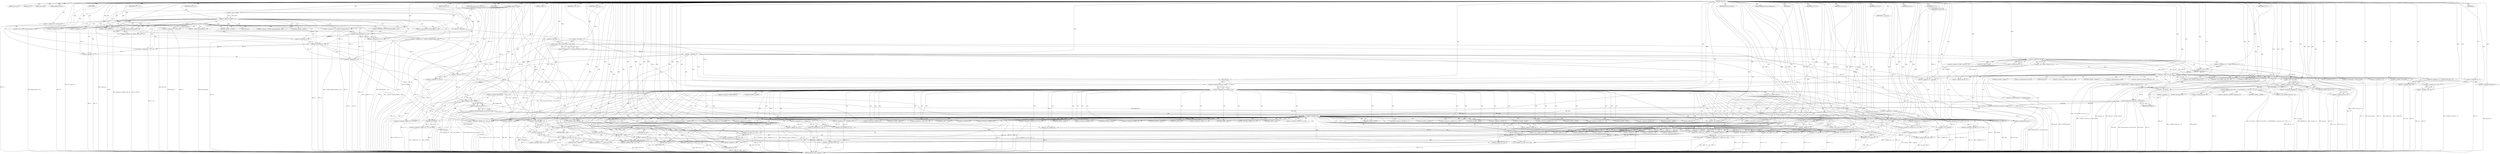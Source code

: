 digraph cache_insert {  
"1000120" [label = "(METHOD,cache_insert)" ]
"1000627" [label = "(METHOD_RETURN,__int64 __fastcall)" ]
"1000121" [label = "(PARAM,const char *a1)" ]
"1000122" [label = "(PARAM,void *cp)" ]
"1000123" [label = "(PARAM,time_t time1)" ]
"1000124" [label = "(PARAM,unsigned __int64 a4)" ]
"1000125" [label = "(PARAM,unsigned __int16 a5)" ]
"1000147" [label = "(<operator>.equals,(a5 & 0x980) == 0)" ]
"1000148" [label = "(<operator>.and,a5 & 0x980)" ]
"1000153" [label = "(<operator>.assignment,v10 = insert_error)" ]
"1000157" [label = "(<operator>.logicalNot,!insert_error)" ]
"1000160" [label = "(IDENTIFIER,L,)" ]
"1000161" [label = "(log_query,log_query(a5 | 0x10000, (int)a1, cp))" ]
"1000162" [label = "(<operator>.or,a5 | 0x10000)" ]
"1000165" [label = "(<operator>.cast,(int)a1)" ]
"1000169" [label = "(<operator>.assignment,v10 = insert_error)" ]
"1000172" [label = "(<operator>.assignment,v15 = *(_QWORD *)(dnsmasq_daemon + 456))" ]
"1000175" [label = "(<operator>.cast,(_QWORD *)(dnsmasq_daemon + 456))" ]
"1000177" [label = "(<operator>.addition,dnsmasq_daemon + 456)" ]
"1000181" [label = "(IDENTIFIER,v15,if ( v15 ))" ]
"1000182" [label = "(<operator>.assignment,v16 = v15 >= a4)" ]
"1000184" [label = "(<operator>.greaterEqualsThan,v15 >= a4)" ]
"1000188" [label = "(<operator>.assignment,v16 = 1)" ]
"1000192" [label = "(IDENTIFIER,v16,if ( v16 ))" ]
"1000193" [label = "(<operator>.assignment,v15 = a4)" ]
"1000196" [label = "(<operator>.assignment,a4 = *(_QWORD *)(dnsmasq_daemon + 448))" ]
"1000199" [label = "(<operator>.cast,(_QWORD *)(dnsmasq_daemon + 448))" ]
"1000201" [label = "(<operator>.addition,dnsmasq_daemon + 448)" ]
"1000205" [label = "(IDENTIFIER,a4,if ( a4 ))" ]
"1000206" [label = "(<operator>.assignment,v17 = a4 > v15)" ]
"1000208" [label = "(<operator>.greaterThan,a4 > v15)" ]
"1000212" [label = "(<operator>.assignment,v17 = 0)" ]
"1000216" [label = "(<operator>.logicalNot,!v17)" ]
"1000218" [label = "(<operator>.assignment,a4 = v15)" ]
"1000222" [label = "(IDENTIFIER,insert_error,if ( insert_error ))" ]
"1000223" [label = "(IDENTIFIER,L,)" ]
"1000225" [label = "(<operator>.assignment,v11 = cache_scan_free((int)a1, (int)cp, time1))" ]
"1000227" [label = "(cache_scan_free,cache_scan_free((int)a1, (int)cp, time1))" ]
"1000228" [label = "(<operator>.cast,(int)a1)" ]
"1000231" [label = "(<operator>.cast,(int)cp)" ]
"1000235" [label = "(<operator>.assignment,v12 = v11)" ]
"1000239" [label = "(<operator>.logicalNot,!v11)" ]
"1000242" [label = "(<operator>.assignment,v18 = a5 & 4)" ]
"1000244" [label = "(<operator>.and,a5 & 4)" ]
"1000248" [label = "(LITERAL,1,while ( 1 ))" ]
"1000250" [label = "(<operator>.assignment,v12 = cache_tail)" ]
"1000254" [label = "(<operator>.logicalNot,!cache_tail)" ]
"1000257" [label = "(<operator>.assignment,v19 = *(_WORD *)(cache_tail + 52))" ]
"1000260" [label = "(<operator>.cast,(_WORD *)(cache_tail + 52))" ]
"1000262" [label = "(<operator>.addition,cache_tail + 52)" ]
"1000266" [label = "(<operator>.equals,(v19 & 0xC) == 0)" ]
"1000267" [label = "(<operator>.and,v19 & 0xC)" ]
"1000273" [label = "(IDENTIFIER,v10,if ( v10 ))" ]
"1000276" [label = "(<operator>.logicalNot,!warned_9978)" ]
"1000279" [label = "(<operator>.assignment,warned_9978 = 1)" ]
"1000284" [label = "(IDENTIFIER,v18,if ( v18 ))" ]
"1000286" [label = "(<operator>.assignment,v20 = *(_QWORD *)(cache_tail + 32))" ]
"1000289" [label = "(<operator>.cast,(_QWORD *)(cache_tail + 32))" ]
"1000291" [label = "(<operator>.addition,cache_tail + 32)" ]
"1000294" [label = "(<operator>.assignment,v29[0] = *(_QWORD *)(cache_tail + 24))" ]
"1000299" [label = "(<operator>.cast,(_QWORD *)(cache_tail + 24))" ]
"1000301" [label = "(<operator>.addition,cache_tail + 24)" ]
"1000304" [label = "(<operator>.assignment,v29[1] = v20)" ]
"1000310" [label = "(<operator>.logicalOr,(v19 & 0x200) != 0 || (LODWORD(v21) = cache_tail + 56, (v19 & 2) != 0))" ]
"1000311" [label = "(<operator>.notEquals,(v19 & 0x200) != 0)" ]
"1000312" [label = "(<operator>.and,v19 & 0x200)" ]
"1000317" [label = "(<operator>.assignment,LODWORD(v21) = cache_tail + 56)" ]
"1000318" [label = "(LODWORD,LODWORD(v21))" ]
"1000320" [label = "(<operator>.addition,cache_tail + 56)" ]
"1000323" [label = "(<operator>.notEquals,(v19 & 2) != 0)" ]
"1000324" [label = "(<operator>.and,v19 & 2)" ]
"1000328" [label = "(<operator>.assignment,v21 = *(_QWORD *)(cache_tail + 56))" ]
"1000331" [label = "(<operator>.cast,(_QWORD *)(cache_tail + 56))" ]
"1000333" [label = "(<operator>.addition,cache_tail + 56)" ]
"1000336" [label = "(<operator>.assignment,v28 = v18)" ]
"1000339" [label = "(<operator>.assignment,v10 = 1)" ]
"1000342" [label = "(cache_scan_free,cache_scan_free(v21, (int)v29, time1))" ]
"1000344" [label = "(<operator>.cast,(int)v29)" ]
"1000348" [label = "(<operator>.assignment,v18 = v28)" ]
"1000351" [label = "(<operator>.preIncrement,++cache_live_freed)" ]
"1000355" [label = "(<operator>.assignment,v10 = 0)" ]
"1000358" [label = "(cache_scan_free,cache_scan_free(0, 0, time1))" ]
"1000362" [label = "(<operator>.assignment,v18 = 1)" ]
"1000366" [label = "(<operator>.logicalAnd,a1 && strlen(a1) > 0x31)" ]
"1000368" [label = "(<operator>.greaterThan,strlen(a1) > 0x31)" ]
"1000369" [label = "(strlen,strlen(a1))" ]
"1000373" [label = "(<operator>.assignment,v22 = big_free)" ]
"1000377" [label = "(IDENTIFIER,big_free,if ( big_free ))" ]
"1000379" [label = "(<operator>.assignment,big_free = *(_QWORD *)big_free)" ]
"1000382" [label = "(<operator>.cast,(_QWORD *)big_free)" ]
"1000388" [label = "(<operator>.logicalAnd,!bignames_left && (a5 & 0x5000) == 0)" ]
"1000389" [label = "(<operator>.logicalNot,!bignames_left)" ]
"1000391" [label = "(<operator>.equals,(a5 & 0x5000) == 0)" ]
"1000392" [label = "(<operator>.and,a5 & 0x5000)" ]
"1000398" [label = "(<operator>.logicalNot,!v22)" ]
"1000402" [label = "(IDENTIFIER,bignames_left,if ( bignames_left ))" ]
"1000403" [label = "(<operator>.preDecrement,--bignames_left)" ]
"1000407" [label = "(IDENTIFIER,L,)" ]
"1000408" [label = "(<operator>.assignment,v23 = *(_QWORD *)v12)" ]
"1000411" [label = "(<operator>.cast,(_QWORD *)v12)" ]
"1000414" [label = "(<operator>.assignment,v24 = *(__int64 **)(v12 + 8))" ]
"1000417" [label = "(<operator>.cast,(__int64 **)(v12 + 8))" ]
"1000419" [label = "(<operator>.addition,v12 + 8)" ]
"1000423" [label = "(IDENTIFIER,v24,if ( v24 ))" ]
"1000425" [label = "(<operator>.assignment,*v24 = v23)" ]
"1000429" [label = "(<operator>.assignment,v23 = *(_QWORD *)v12)" ]
"1000432" [label = "(<operator>.cast,(_QWORD *)v12)" ]
"1000437" [label = "(<operator>.assignment,cache_head = *(_QWORD *)v12)" ]
"1000440" [label = "(<operator>.cast,(_QWORD *)v12)" ]
"1000444" [label = "(IDENTIFIER,v23,if ( v23 ))" ]
"1000445" [label = "(<operator>.assignment,*(_QWORD *)(v23 + 8) = v24)" ]
"1000447" [label = "(<operator>.cast,(_QWORD *)(v23 + 8))" ]
"1000449" [label = "(<operator>.addition,v23 + 8)" ]
"1000454" [label = "(<operator>.assignment,cache_tail = (__int64)v24)" ]
"1000456" [label = "(<operator>.cast,(__int64)v24)" ]
"1000459" [label = "(<operator>.assignment,*(_WORD *)(v12 + 52) = a5)" ]
"1000461" [label = "(<operator>.cast,(_WORD *)(v12 + 52))" ]
"1000463" [label = "(<operator>.addition,v12 + 52)" ]
"1000468" [label = "(IDENTIFIER,v22,if ( v22 ))" ]
"1000470" [label = "(<operator>.assignment,*(_WORD *)(v12 + 52) = a5 | 0x200)" ]
"1000472" [label = "(<operator>.cast,(_WORD *)(v12 + 52))" ]
"1000474" [label = "(<operator>.addition,v12 + 52)" ]
"1000477" [label = "(<operator>.or,a5 | 0x200)" ]
"1000480" [label = "(<operator>.assignment,*(_QWORD *)(v12 + 56) = v22)" ]
"1000482" [label = "(<operator>.cast,(_QWORD *)(v12 + 56))" ]
"1000484" [label = "(<operator>.addition,v12 + 56)" ]
"1000489" [label = "(IDENTIFIER,a1,if ( a1 ))" ]
"1000492" [label = "(<operator>.assignment,v25 = *(char **)(v12 + 56))" ]
"1000495" [label = "(<operator>.cast,(char **)(v12 + 56))" ]
"1000497" [label = "(<operator>.addition,v12 + 56)" ]
"1000501" [label = "(strcpy,strcpy(v25, a1))" ]
"1000506" [label = "(IDENTIFIER,cp,if ( cp ))" ]
"1000508" [label = "(<operator>.assignment,v26 = *((_QWORD *)cp + 1))" ]
"1000511" [label = "(<operator>.addition,(_QWORD *)cp + 1)" ]
"1000512" [label = "(<operator>.cast,(_QWORD *)cp)" ]
"1000516" [label = "(<operator>.assignment,*(_QWORD *)(v12 + 24) = *(_QWORD *)cp)" ]
"1000518" [label = "(<operator>.cast,(_QWORD *)(v12 + 24))" ]
"1000520" [label = "(<operator>.addition,v12 + 24)" ]
"1000524" [label = "(<operator>.cast,(_QWORD *)cp)" ]
"1000527" [label = "(<operator>.assignment,*(_QWORD *)(v12 + 32) = v26)" ]
"1000529" [label = "(<operator>.cast,(_QWORD *)(v12 + 32))" ]
"1000531" [label = "(<operator>.addition,v12 + 32)" ]
"1000535" [label = "(<operator>.assignment,*(_QWORD *)(v12 + 40) = a4 + time1)" ]
"1000537" [label = "(<operator>.cast,(_QWORD *)(v12 + 40))" ]
"1000539" [label = "(<operator>.addition,v12 + 40)" ]
"1000542" [label = "(<operator>.addition,a4 + time1)" ]
"1000545" [label = "(<operator>.assignment,*(_QWORD *)v12 = new_chain)" ]
"1000547" [label = "(<operator>.cast,(_QWORD *)v12)" ]
"1000551" [label = "(<operator>.assignment,new_chain = v12)" ]
"1000554" [label = "(RETURN,return v12;,return v12;)" ]
"1000555" [label = "(IDENTIFIER,v12,return v12;)" ]
"1000559" [label = "(IDENTIFIER,a1,if ( a1 ))" ]
"1000562" [label = "(<operator>.equals,(a5 & 0x200) == 0)" ]
"1000563" [label = "(<operator>.and,a5 & 0x200)" ]
"1000568" [label = "(<operator>.assignment,v25 = (char *)(v12 + 56))" ]
"1000570" [label = "(<operator>.cast,(char *)(v12 + 56))" ]
"1000572" [label = "(<operator>.addition,v12 + 56)" ]
"1000576" [label = "(<operator>.equals,(a5 & 2) == 0)" ]
"1000577" [label = "(<operator>.and,a5 & 2)" ]
"1000584" [label = "(<operator>.equals,(a5 & 0x200) == 0)" ]
"1000585" [label = "(<operator>.and,a5 & 0x200)" ]
"1000590" [label = "(<operator>.assignment,v27 = (_BYTE *)(v12 + 56))" ]
"1000592" [label = "(<operator>.cast,(_BYTE *)(v12 + 56))" ]
"1000594" [label = "(<operator>.addition,v12 + 56)" ]
"1000598" [label = "(<operator>.equals,(a5 & 2) == 0)" ]
"1000599" [label = "(<operator>.and,a5 & 2)" ]
"1000605" [label = "(<operator>.assignment,*v27 = 0)" ]
"1000610" [label = "(<operator>.assignment,v27 = *(_BYTE **)(v12 + 56))" ]
"1000613" [label = "(<operator>.cast,(_BYTE **)(v12 + 56))" ]
"1000615" [label = "(<operator>.addition,v12 + 56)" ]
"1000621" [label = "(IDENTIFIER,L,)" ]
"1000622" [label = "(<operator>.assignment,insert_error = 1)" ]
"1000625" [label = "(RETURN,return v12;,return v12;)" ]
"1000626" [label = "(IDENTIFIER,v12,return v12;)" ]
"1000166" [label = "(UNKNOWN,int,int)" ]
"1000174" [label = "(<operator>.indirection,*(_QWORD *)(dnsmasq_daemon + 456))" ]
"1000176" [label = "(UNKNOWN,_QWORD *,_QWORD *)" ]
"1000198" [label = "(<operator>.indirection,*(_QWORD *)(dnsmasq_daemon + 448))" ]
"1000200" [label = "(UNKNOWN,_QWORD *,_QWORD *)" ]
"1000259" [label = "(<operator>.indirection,*(_WORD *)(cache_tail + 52))" ]
"1000261" [label = "(UNKNOWN,_WORD *,_WORD *)" ]
"1000288" [label = "(<operator>.indirection,*(_QWORD *)(cache_tail + 32))" ]
"1000290" [label = "(UNKNOWN,_QWORD *,_QWORD *)" ]
"1000295" [label = "(<operator>.indirectIndexAccess,v29[0])" ]
"1000298" [label = "(<operator>.indirection,*(_QWORD *)(cache_tail + 24))" ]
"1000300" [label = "(UNKNOWN,_QWORD *,_QWORD *)" ]
"1000305" [label = "(<operator>.indirectIndexAccess,v29[1])" ]
"1000330" [label = "(<operator>.indirection,*(_QWORD *)(cache_tail + 56))" ]
"1000332" [label = "(UNKNOWN,_QWORD *,_QWORD *)" ]
"1000345" [label = "(UNKNOWN,int,int)" ]
"1000381" [label = "(<operator>.indirection,*(_QWORD *)big_free)" ]
"1000383" [label = "(UNKNOWN,_QWORD *,_QWORD *)" ]
"1000410" [label = "(<operator>.indirection,*(_QWORD *)v12)" ]
"1000412" [label = "(UNKNOWN,_QWORD *,_QWORD *)" ]
"1000416" [label = "(<operator>.indirection,*(__int64 **)(v12 + 8))" ]
"1000418" [label = "(UNKNOWN,__int64 **,__int64 **)" ]
"1000426" [label = "(<operator>.indirection,*v24)" ]
"1000431" [label = "(<operator>.indirection,*(_QWORD *)v12)" ]
"1000433" [label = "(UNKNOWN,_QWORD *,_QWORD *)" ]
"1000439" [label = "(<operator>.indirection,*(_QWORD *)v12)" ]
"1000441" [label = "(UNKNOWN,_QWORD *,_QWORD *)" ]
"1000446" [label = "(<operator>.indirection,*(_QWORD *)(v23 + 8))" ]
"1000448" [label = "(UNKNOWN,_QWORD *,_QWORD *)" ]
"1000457" [label = "(UNKNOWN,__int64,__int64)" ]
"1000460" [label = "(<operator>.indirection,*(_WORD *)(v12 + 52))" ]
"1000462" [label = "(UNKNOWN,_WORD *,_WORD *)" ]
"1000471" [label = "(<operator>.indirection,*(_WORD *)(v12 + 52))" ]
"1000473" [label = "(UNKNOWN,_WORD *,_WORD *)" ]
"1000481" [label = "(<operator>.indirection,*(_QWORD *)(v12 + 56))" ]
"1000483" [label = "(UNKNOWN,_QWORD *,_QWORD *)" ]
"1000494" [label = "(<operator>.indirection,*(char **)(v12 + 56))" ]
"1000496" [label = "(UNKNOWN,char **,char **)" ]
"1000510" [label = "(<operator>.indirection,*((_QWORD *)cp + 1))" ]
"1000513" [label = "(UNKNOWN,_QWORD *,_QWORD *)" ]
"1000517" [label = "(<operator>.indirection,*(_QWORD *)(v12 + 24))" ]
"1000519" [label = "(UNKNOWN,_QWORD *,_QWORD *)" ]
"1000523" [label = "(<operator>.indirection,*(_QWORD *)cp)" ]
"1000525" [label = "(UNKNOWN,_QWORD *,_QWORD *)" ]
"1000528" [label = "(<operator>.indirection,*(_QWORD *)(v12 + 32))" ]
"1000530" [label = "(UNKNOWN,_QWORD *,_QWORD *)" ]
"1000536" [label = "(<operator>.indirection,*(_QWORD *)(v12 + 40))" ]
"1000538" [label = "(UNKNOWN,_QWORD *,_QWORD *)" ]
"1000546" [label = "(<operator>.indirection,*(_QWORD *)v12)" ]
"1000548" [label = "(UNKNOWN,_QWORD *,_QWORD *)" ]
"1000571" [label = "(UNKNOWN,char *,char *)" ]
"1000593" [label = "(UNKNOWN,_BYTE *,_BYTE *)" ]
"1000606" [label = "(<operator>.indirection,*v27)" ]
"1000612" [label = "(<operator>.indirection,*(_BYTE **)(v12 + 56))" ]
"1000614" [label = "(UNKNOWN,_BYTE **,_BYTE **)" ]
  "1000554" -> "1000627"  [ label = "DDG: <RET>"] 
  "1000527" -> "1000627"  [ label = "DDG: v26"] 
  "1000242" -> "1000627"  [ label = "DDG: v18"] 
  "1000161" -> "1000627"  [ label = "DDG: log_query(a5 | 0x10000, (int)a1, cp)"] 
  "1000266" -> "1000627"  [ label = "DDG: v19 & 0xC"] 
  "1000414" -> "1000627"  [ label = "DDG: *(__int64 **)(v12 + 8)"] 
  "1000193" -> "1000627"  [ label = "DDG: v15"] 
  "1000470" -> "1000627"  [ label = "DDG: a5 | 0x200"] 
  "1000342" -> "1000627"  [ label = "DDG: cache_scan_free(v21, (int)v29, time1)"] 
  "1000613" -> "1000627"  [ label = "DDG: v12 + 56"] 
  "1000294" -> "1000627"  [ label = "DDG: v29[0]"] 
  "1000599" -> "1000627"  [ label = "DDG: a5"] 
  "1000577" -> "1000627"  [ label = "DDG: a5"] 
  "1000388" -> "1000627"  [ label = "DDG: !bignames_left"] 
  "1000535" -> "1000627"  [ label = "DDG: *(_QWORD *)(v12 + 40)"] 
  "1000373" -> "1000627"  [ label = "DDG: v22"] 
  "1000501" -> "1000627"  [ label = "DDG: v25"] 
  "1000584" -> "1000627"  [ label = "DDG: (a5 & 0x200) == 0"] 
  "1000162" -> "1000627"  [ label = "DDG: a5"] 
  "1000351" -> "1000627"  [ label = "DDG: cache_live_freed"] 
  "1000477" -> "1000627"  [ label = "DDG: a5"] 
  "1000324" -> "1000627"  [ label = "DDG: v19"] 
  "1000188" -> "1000627"  [ label = "DDG: v16"] 
  "1000239" -> "1000627"  [ label = "DDG: !v11"] 
  "1000242" -> "1000627"  [ label = "DDG: a5 & 4"] 
  "1000342" -> "1000627"  [ label = "DDG: (int)v29"] 
  "1000328" -> "1000627"  [ label = "DDG: *(_QWORD *)(cache_tail + 56)"] 
  "1000257" -> "1000627"  [ label = "DDG: *(_WORD *)(cache_tail + 52)"] 
  "1000172" -> "1000627"  [ label = "DDG: *(_QWORD *)(dnsmasq_daemon + 456)"] 
  "1000320" -> "1000627"  [ label = "DDG: cache_tail"] 
  "1000568" -> "1000627"  [ label = "DDG: (char *)(v12 + 56)"] 
  "1000231" -> "1000627"  [ label = "DDG: cp"] 
  "1000542" -> "1000627"  [ label = "DDG: time1"] 
  "1000537" -> "1000627"  [ label = "DDG: v12 + 40"] 
  "1000516" -> "1000627"  [ label = "DDG: *(_QWORD *)(v12 + 24)"] 
  "1000304" -> "1000627"  [ label = "DDG: v20"] 
  "1000551" -> "1000627"  [ label = "DDG: v12"] 
  "1000182" -> "1000627"  [ label = "DDG: v15 >= a4"] 
  "1000563" -> "1000627"  [ label = "DDG: a5"] 
  "1000610" -> "1000627"  [ label = "DDG: v27"] 
  "1000592" -> "1000627"  [ label = "DDG: v12 + 56"] 
  "1000157" -> "1000627"  [ label = "DDG: !insert_error"] 
  "1000333" -> "1000627"  [ label = "DDG: cache_tail"] 
  "1000228" -> "1000627"  [ label = "DDG: a1"] 
  "1000323" -> "1000627"  [ label = "DDG: (v19 & 2) != 0"] 
  "1000312" -> "1000627"  [ label = "DDG: v19"] 
  "1000216" -> "1000627"  [ label = "DDG: v17"] 
  "1000392" -> "1000627"  [ label = "DDG: a5"] 
  "1000368" -> "1000627"  [ label = "DDG: strlen(a1)"] 
  "1000391" -> "1000627"  [ label = "DDG: a5 & 0x5000"] 
  "1000576" -> "1000627"  [ label = "DDG: a5 & 2"] 
  "1000379" -> "1000627"  [ label = "DDG: big_free"] 
  "1000227" -> "1000627"  [ label = "DDG: time1"] 
  "1000218" -> "1000627"  [ label = "DDG: v15"] 
  "1000294" -> "1000627"  [ label = "DDG: *(_QWORD *)(cache_tail + 24)"] 
  "1000355" -> "1000627"  [ label = "DDG: v10"] 
  "1000317" -> "1000627"  [ label = "DDG: cache_tail + 56"] 
  "1000437" -> "1000627"  [ label = "DDG: cache_head"] 
  "1000545" -> "1000627"  [ label = "DDG: *(_QWORD *)v12"] 
  "1000501" -> "1000627"  [ label = "DDG: strcpy(v25, a1)"] 
  "1000299" -> "1000627"  [ label = "DDG: cache_tail + 24"] 
  "1000388" -> "1000627"  [ label = "DDG: (a5 & 0x5000) == 0"] 
  "1000480" -> "1000627"  [ label = "DDG: *(_QWORD *)(v12 + 56)"] 
  "1000480" -> "1000627"  [ label = "DDG: v22"] 
  "1000266" -> "1000627"  [ label = "DDG: (v19 & 0xC) == 0"] 
  "1000366" -> "1000627"  [ label = "DDG: strlen(a1) > 0x31"] 
  "1000301" -> "1000627"  [ label = "DDG: cache_tail"] 
  "1000182" -> "1000627"  [ label = "DDG: v16"] 
  "1000605" -> "1000627"  [ label = "DDG: *v27"] 
  "1000454" -> "1000627"  [ label = "DDG: cache_tail"] 
  "1000225" -> "1000627"  [ label = "DDG: cache_scan_free((int)a1, (int)cp, time1)"] 
  "1000267" -> "1000627"  [ label = "DDG: v19"] 
  "1000425" -> "1000627"  [ label = "DDG: *v24"] 
  "1000516" -> "1000627"  [ label = "DDG: *(_QWORD *)cp"] 
  "1000148" -> "1000627"  [ label = "DDG: a5"] 
  "1000147" -> "1000627"  [ label = "DDG: a5 & 0x980"] 
  "1000576" -> "1000627"  [ label = "DDG: (a5 & 2) == 0"] 
  "1000235" -> "1000627"  [ label = "DDG: v12"] 
  "1000310" -> "1000627"  [ label = "DDG: (v19 & 0x200) != 0 || (LODWORD(v21) = cache_tail + 56, (v19 & 2) != 0)"] 
  "1000147" -> "1000627"  [ label = "DDG: (a5 & 0x980) == 0"] 
  "1000417" -> "1000627"  [ label = "DDG: v12 + 8"] 
  "1000157" -> "1000627"  [ label = "DDG: insert_error"] 
  "1000527" -> "1000627"  [ label = "DDG: *(_QWORD *)(v12 + 32)"] 
  "1000276" -> "1000627"  [ label = "DDG: warned_9978"] 
  "1000262" -> "1000627"  [ label = "DDG: cache_tail"] 
  "1000449" -> "1000627"  [ label = "DDG: v23"] 
  "1000348" -> "1000627"  [ label = "DDG: v28"] 
  "1000524" -> "1000627"  [ label = "DDG: cp"] 
  "1000344" -> "1000627"  [ label = "DDG: v29"] 
  "1000562" -> "1000627"  [ label = "DDG: (a5 & 0x200) == 0"] 
  "1000366" -> "1000627"  [ label = "DDG: a1"] 
  "1000590" -> "1000627"  [ label = "DDG: v27"] 
  "1000286" -> "1000627"  [ label = "DDG: *(_QWORD *)(cache_tail + 32)"] 
  "1000254" -> "1000627"  [ label = "DDG: cache_tail"] 
  "1000358" -> "1000627"  [ label = "DDG: time1"] 
  "1000184" -> "1000627"  [ label = "DDG: v15"] 
  "1000584" -> "1000627"  [ label = "DDG: a5 & 0x200"] 
  "1000610" -> "1000627"  [ label = "DDG: *(_BYTE **)(v12 + 56)"] 
  "1000461" -> "1000627"  [ label = "DDG: v12 + 52"] 
  "1000342" -> "1000627"  [ label = "DDG: v21"] 
  "1000169" -> "1000627"  [ label = "DDG: v10"] 
  "1000366" -> "1000627"  [ label = "DDG: a1 && strlen(a1) > 0x31"] 
  "1000445" -> "1000627"  [ label = "DDG: *(_QWORD *)(v23 + 8)"] 
  "1000289" -> "1000627"  [ label = "DDG: cache_tail + 32"] 
  "1000598" -> "1000627"  [ label = "DDG: a5 & 2"] 
  "1000348" -> "1000627"  [ label = "DDG: v18"] 
  "1000227" -> "1000627"  [ label = "DDG: (int)cp"] 
  "1000310" -> "1000627"  [ label = "DDG: (v19 & 0x200) != 0"] 
  "1000196" -> "1000627"  [ label = "DDG: *(_QWORD *)(dnsmasq_daemon + 448)"] 
  "1000518" -> "1000627"  [ label = "DDG: v12 + 24"] 
  "1000501" -> "1000627"  [ label = "DDG: a1"] 
  "1000208" -> "1000627"  [ label = "DDG: a4"] 
  "1000206" -> "1000627"  [ label = "DDG: a4 > v15"] 
  "1000169" -> "1000627"  [ label = "DDG: insert_error"] 
  "1000388" -> "1000627"  [ label = "DDG: !bignames_left && (a5 & 0x5000) == 0"] 
  "1000398" -> "1000627"  [ label = "DDG: !v22"] 
  "1000403" -> "1000627"  [ label = "DDG: bignames_left"] 
  "1000125" -> "1000627"  [ label = "DDG: a5"] 
  "1000562" -> "1000627"  [ label = "DDG: a5 & 0x200"] 
  "1000622" -> "1000627"  [ label = "DDG: insert_error"] 
  "1000279" -> "1000627"  [ label = "DDG: warned_9978"] 
  "1000590" -> "1000627"  [ label = "DDG: (_BYTE *)(v12 + 56)"] 
  "1000199" -> "1000627"  [ label = "DDG: dnsmasq_daemon + 448"] 
  "1000585" -> "1000627"  [ label = "DDG: a5"] 
  "1000227" -> "1000627"  [ label = "DDG: (int)a1"] 
  "1000175" -> "1000627"  [ label = "DDG: dnsmasq_daemon + 456"] 
  "1000447" -> "1000627"  [ label = "DDG: v23 + 8"] 
  "1000492" -> "1000627"  [ label = "DDG: *(char **)(v12 + 56)"] 
  "1000373" -> "1000627"  [ label = "DDG: big_free"] 
  "1000408" -> "1000627"  [ label = "DDG: v23"] 
  "1000342" -> "1000627"  [ label = "DDG: time1"] 
  "1000362" -> "1000627"  [ label = "DDG: v18"] 
  "1000208" -> "1000627"  [ label = "DDG: v15"] 
  "1000598" -> "1000627"  [ label = "DDG: (a5 & 2) == 0"] 
  "1000216" -> "1000627"  [ label = "DDG: !v17"] 
  "1000304" -> "1000627"  [ label = "DDG: v29[1]"] 
  "1000429" -> "1000627"  [ label = "DDG: v23"] 
  "1000172" -> "1000627"  [ label = "DDG: v15"] 
  "1000398" -> "1000627"  [ label = "DDG: v22"] 
  "1000339" -> "1000627"  [ label = "DDG: v10"] 
  "1000495" -> "1000627"  [ label = "DDG: v12 + 56"] 
  "1000254" -> "1000627"  [ label = "DDG: !cache_tail"] 
  "1000445" -> "1000627"  [ label = "DDG: v24"] 
  "1000317" -> "1000627"  [ label = "DDG: LODWORD(v21)"] 
  "1000472" -> "1000627"  [ label = "DDG: v12 + 52"] 
  "1000542" -> "1000627"  [ label = "DDG: a4"] 
  "1000276" -> "1000627"  [ label = "DDG: !warned_9978"] 
  "1000201" -> "1000627"  [ label = "DDG: dnsmasq_daemon"] 
  "1000196" -> "1000627"  [ label = "DDG: a4"] 
  "1000529" -> "1000627"  [ label = "DDG: v12 + 32"] 
  "1000551" -> "1000627"  [ label = "DDG: new_chain"] 
  "1000260" -> "1000627"  [ label = "DDG: cache_tail + 52"] 
  "1000379" -> "1000627"  [ label = "DDG: *(_QWORD *)big_free"] 
  "1000239" -> "1000627"  [ label = "DDG: v11"] 
  "1000323" -> "1000627"  [ label = "DDG: v19 & 2"] 
  "1000244" -> "1000627"  [ label = "DDG: a5"] 
  "1000570" -> "1000627"  [ label = "DDG: v12 + 56"] 
  "1000470" -> "1000627"  [ label = "DDG: *(_WORD *)(v12 + 52)"] 
  "1000153" -> "1000627"  [ label = "DDG: v10"] 
  "1000535" -> "1000627"  [ label = "DDG: a4 + time1"] 
  "1000456" -> "1000627"  [ label = "DDG: v24"] 
  "1000454" -> "1000627"  [ label = "DDG: (__int64)v24"] 
  "1000358" -> "1000627"  [ label = "DDG: cache_scan_free(0, 0, time1)"] 
  "1000311" -> "1000627"  [ label = "DDG: v19 & 0x200"] 
  "1000508" -> "1000627"  [ label = "DDG: *((_QWORD *)cp + 1)"] 
  "1000389" -> "1000627"  [ label = "DDG: bignames_left"] 
  "1000218" -> "1000627"  [ label = "DDG: a4"] 
  "1000161" -> "1000627"  [ label = "DDG: a5 | 0x10000"] 
  "1000459" -> "1000627"  [ label = "DDG: *(_WORD *)(v12 + 52)"] 
  "1000250" -> "1000627"  [ label = "DDG: v12"] 
  "1000331" -> "1000627"  [ label = "DDG: cache_tail + 56"] 
  "1000625" -> "1000627"  [ label = "DDG: <RET>"] 
  "1000120" -> "1000121"  [ label = "DDG: "] 
  "1000120" -> "1000122"  [ label = "DDG: "] 
  "1000120" -> "1000123"  [ label = "DDG: "] 
  "1000120" -> "1000124"  [ label = "DDG: "] 
  "1000120" -> "1000125"  [ label = "DDG: "] 
  "1000148" -> "1000147"  [ label = "DDG: a5"] 
  "1000148" -> "1000147"  [ label = "DDG: 0x980"] 
  "1000125" -> "1000148"  [ label = "DDG: a5"] 
  "1000120" -> "1000148"  [ label = "DDG: "] 
  "1000120" -> "1000147"  [ label = "DDG: "] 
  "1000120" -> "1000153"  [ label = "DDG: "] 
  "1000120" -> "1000157"  [ label = "DDG: "] 
  "1000120" -> "1000160"  [ label = "DDG: "] 
  "1000162" -> "1000161"  [ label = "DDG: a5"] 
  "1000162" -> "1000161"  [ label = "DDG: 0x10000"] 
  "1000148" -> "1000162"  [ label = "DDG: a5"] 
  "1000125" -> "1000162"  [ label = "DDG: a5"] 
  "1000120" -> "1000162"  [ label = "DDG: "] 
  "1000165" -> "1000161"  [ label = "DDG: a1"] 
  "1000120" -> "1000165"  [ label = "DDG: "] 
  "1000120" -> "1000161"  [ label = "DDG: "] 
  "1000157" -> "1000169"  [ label = "DDG: insert_error"] 
  "1000120" -> "1000169"  [ label = "DDG: "] 
  "1000120" -> "1000172"  [ label = "DDG: "] 
  "1000120" -> "1000175"  [ label = "DDG: "] 
  "1000120" -> "1000177"  [ label = "DDG: "] 
  "1000120" -> "1000181"  [ label = "DDG: "] 
  "1000184" -> "1000182"  [ label = "DDG: v15"] 
  "1000184" -> "1000182"  [ label = "DDG: a4"] 
  "1000120" -> "1000182"  [ label = "DDG: "] 
  "1000172" -> "1000184"  [ label = "DDG: v15"] 
  "1000120" -> "1000184"  [ label = "DDG: "] 
  "1000120" -> "1000188"  [ label = "DDG: "] 
  "1000120" -> "1000192"  [ label = "DDG: "] 
  "1000184" -> "1000193"  [ label = "DDG: a4"] 
  "1000120" -> "1000193"  [ label = "DDG: "] 
  "1000120" -> "1000196"  [ label = "DDG: "] 
  "1000120" -> "1000199"  [ label = "DDG: "] 
  "1000120" -> "1000201"  [ label = "DDG: "] 
  "1000120" -> "1000205"  [ label = "DDG: "] 
  "1000208" -> "1000206"  [ label = "DDG: a4"] 
  "1000208" -> "1000206"  [ label = "DDG: v15"] 
  "1000120" -> "1000206"  [ label = "DDG: "] 
  "1000196" -> "1000208"  [ label = "DDG: a4"] 
  "1000120" -> "1000208"  [ label = "DDG: "] 
  "1000193" -> "1000208"  [ label = "DDG: v15"] 
  "1000184" -> "1000208"  [ label = "DDG: v15"] 
  "1000172" -> "1000208"  [ label = "DDG: v15"] 
  "1000120" -> "1000212"  [ label = "DDG: "] 
  "1000212" -> "1000216"  [ label = "DDG: v17"] 
  "1000206" -> "1000216"  [ label = "DDG: v17"] 
  "1000120" -> "1000216"  [ label = "DDG: "] 
  "1000193" -> "1000218"  [ label = "DDG: v15"] 
  "1000184" -> "1000218"  [ label = "DDG: v15"] 
  "1000172" -> "1000218"  [ label = "DDG: v15"] 
  "1000208" -> "1000218"  [ label = "DDG: v15"] 
  "1000120" -> "1000218"  [ label = "DDG: "] 
  "1000120" -> "1000222"  [ label = "DDG: "] 
  "1000120" -> "1000223"  [ label = "DDG: "] 
  "1000227" -> "1000225"  [ label = "DDG: (int)a1"] 
  "1000227" -> "1000225"  [ label = "DDG: (int)cp"] 
  "1000227" -> "1000225"  [ label = "DDG: time1"] 
  "1000120" -> "1000225"  [ label = "DDG: "] 
  "1000228" -> "1000227"  [ label = "DDG: a1"] 
  "1000165" -> "1000228"  [ label = "DDG: a1"] 
  "1000120" -> "1000228"  [ label = "DDG: "] 
  "1000231" -> "1000227"  [ label = "DDG: cp"] 
  "1000161" -> "1000231"  [ label = "DDG: cp"] 
  "1000120" -> "1000231"  [ label = "DDG: "] 
  "1000120" -> "1000227"  [ label = "DDG: "] 
  "1000225" -> "1000235"  [ label = "DDG: v11"] 
  "1000120" -> "1000235"  [ label = "DDG: "] 
  "1000120" -> "1000239"  [ label = "DDG: "] 
  "1000225" -> "1000239"  [ label = "DDG: v11"] 
  "1000244" -> "1000242"  [ label = "DDG: a5"] 
  "1000244" -> "1000242"  [ label = "DDG: 4"] 
  "1000120" -> "1000242"  [ label = "DDG: "] 
  "1000162" -> "1000244"  [ label = "DDG: a5"] 
  "1000148" -> "1000244"  [ label = "DDG: a5"] 
  "1000125" -> "1000244"  [ label = "DDG: a5"] 
  "1000120" -> "1000244"  [ label = "DDG: "] 
  "1000120" -> "1000248"  [ label = "DDG: "] 
  "1000120" -> "1000250"  [ label = "DDG: "] 
  "1000254" -> "1000250"  [ label = "DDG: cache_tail"] 
  "1000120" -> "1000254"  [ label = "DDG: "] 
  "1000120" -> "1000257"  [ label = "DDG: "] 
  "1000254" -> "1000260"  [ label = "DDG: cache_tail"] 
  "1000120" -> "1000260"  [ label = "DDG: "] 
  "1000254" -> "1000262"  [ label = "DDG: cache_tail"] 
  "1000120" -> "1000262"  [ label = "DDG: "] 
  "1000267" -> "1000266"  [ label = "DDG: v19"] 
  "1000267" -> "1000266"  [ label = "DDG: 0xC"] 
  "1000257" -> "1000267"  [ label = "DDG: v19"] 
  "1000120" -> "1000267"  [ label = "DDG: "] 
  "1000120" -> "1000266"  [ label = "DDG: "] 
  "1000120" -> "1000273"  [ label = "DDG: "] 
  "1000120" -> "1000276"  [ label = "DDG: "] 
  "1000120" -> "1000279"  [ label = "DDG: "] 
  "1000120" -> "1000284"  [ label = "DDG: "] 
  "1000120" -> "1000286"  [ label = "DDG: "] 
  "1000120" -> "1000289"  [ label = "DDG: "] 
  "1000254" -> "1000289"  [ label = "DDG: cache_tail"] 
  "1000120" -> "1000291"  [ label = "DDG: "] 
  "1000254" -> "1000291"  [ label = "DDG: cache_tail"] 
  "1000120" -> "1000299"  [ label = "DDG: "] 
  "1000254" -> "1000299"  [ label = "DDG: cache_tail"] 
  "1000120" -> "1000301"  [ label = "DDG: "] 
  "1000254" -> "1000301"  [ label = "DDG: cache_tail"] 
  "1000286" -> "1000304"  [ label = "DDG: v20"] 
  "1000120" -> "1000304"  [ label = "DDG: "] 
  "1000311" -> "1000310"  [ label = "DDG: v19 & 0x200"] 
  "1000311" -> "1000310"  [ label = "DDG: 0"] 
  "1000312" -> "1000311"  [ label = "DDG: v19"] 
  "1000312" -> "1000311"  [ label = "DDG: 0x200"] 
  "1000267" -> "1000312"  [ label = "DDG: v19"] 
  "1000120" -> "1000312"  [ label = "DDG: "] 
  "1000120" -> "1000311"  [ label = "DDG: "] 
  "1000120" -> "1000317"  [ label = "DDG: "] 
  "1000254" -> "1000317"  [ label = "DDG: cache_tail"] 
  "1000342" -> "1000318"  [ label = "DDG: v21"] 
  "1000120" -> "1000318"  [ label = "DDG: "] 
  "1000120" -> "1000320"  [ label = "DDG: "] 
  "1000254" -> "1000320"  [ label = "DDG: cache_tail"] 
  "1000324" -> "1000323"  [ label = "DDG: v19"] 
  "1000324" -> "1000323"  [ label = "DDG: 2"] 
  "1000312" -> "1000324"  [ label = "DDG: v19"] 
  "1000120" -> "1000324"  [ label = "DDG: "] 
  "1000120" -> "1000323"  [ label = "DDG: "] 
  "1000120" -> "1000328"  [ label = "DDG: "] 
  "1000120" -> "1000331"  [ label = "DDG: "] 
  "1000254" -> "1000331"  [ label = "DDG: cache_tail"] 
  "1000120" -> "1000333"  [ label = "DDG: "] 
  "1000254" -> "1000333"  [ label = "DDG: cache_tail"] 
  "1000242" -> "1000336"  [ label = "DDG: v18"] 
  "1000348" -> "1000336"  [ label = "DDG: v18"] 
  "1000362" -> "1000336"  [ label = "DDG: v18"] 
  "1000120" -> "1000336"  [ label = "DDG: "] 
  "1000120" -> "1000339"  [ label = "DDG: "] 
  "1000318" -> "1000342"  [ label = "DDG: v21"] 
  "1000328" -> "1000342"  [ label = "DDG: v21"] 
  "1000120" -> "1000342"  [ label = "DDG: "] 
  "1000344" -> "1000342"  [ label = "DDG: v29"] 
  "1000294" -> "1000344"  [ label = "DDG: v29[0]"] 
  "1000304" -> "1000344"  [ label = "DDG: v29[1]"] 
  "1000120" -> "1000344"  [ label = "DDG: "] 
  "1000227" -> "1000342"  [ label = "DDG: time1"] 
  "1000358" -> "1000342"  [ label = "DDG: time1"] 
  "1000336" -> "1000348"  [ label = "DDG: v28"] 
  "1000120" -> "1000348"  [ label = "DDG: "] 
  "1000120" -> "1000351"  [ label = "DDG: "] 
  "1000120" -> "1000355"  [ label = "DDG: "] 
  "1000120" -> "1000358"  [ label = "DDG: "] 
  "1000227" -> "1000358"  [ label = "DDG: time1"] 
  "1000342" -> "1000358"  [ label = "DDG: time1"] 
  "1000120" -> "1000362"  [ label = "DDG: "] 
  "1000228" -> "1000366"  [ label = "DDG: a1"] 
  "1000369" -> "1000366"  [ label = "DDG: a1"] 
  "1000120" -> "1000366"  [ label = "DDG: "] 
  "1000368" -> "1000366"  [ label = "DDG: strlen(a1)"] 
  "1000368" -> "1000366"  [ label = "DDG: 0x31"] 
  "1000369" -> "1000368"  [ label = "DDG: a1"] 
  "1000228" -> "1000369"  [ label = "DDG: a1"] 
  "1000120" -> "1000369"  [ label = "DDG: "] 
  "1000120" -> "1000368"  [ label = "DDG: "] 
  "1000120" -> "1000373"  [ label = "DDG: "] 
  "1000120" -> "1000377"  [ label = "DDG: "] 
  "1000120" -> "1000379"  [ label = "DDG: "] 
  "1000120" -> "1000382"  [ label = "DDG: "] 
  "1000389" -> "1000388"  [ label = "DDG: bignames_left"] 
  "1000120" -> "1000389"  [ label = "DDG: "] 
  "1000391" -> "1000388"  [ label = "DDG: a5 & 0x5000"] 
  "1000391" -> "1000388"  [ label = "DDG: 0"] 
  "1000392" -> "1000391"  [ label = "DDG: a5"] 
  "1000392" -> "1000391"  [ label = "DDG: 0x5000"] 
  "1000244" -> "1000392"  [ label = "DDG: a5"] 
  "1000125" -> "1000392"  [ label = "DDG: a5"] 
  "1000120" -> "1000392"  [ label = "DDG: "] 
  "1000120" -> "1000391"  [ label = "DDG: "] 
  "1000373" -> "1000398"  [ label = "DDG: v22"] 
  "1000120" -> "1000398"  [ label = "DDG: "] 
  "1000120" -> "1000402"  [ label = "DDG: "] 
  "1000389" -> "1000403"  [ label = "DDG: bignames_left"] 
  "1000120" -> "1000403"  [ label = "DDG: "] 
  "1000120" -> "1000407"  [ label = "DDG: "] 
  "1000120" -> "1000408"  [ label = "DDG: "] 
  "1000235" -> "1000411"  [ label = "DDG: v12"] 
  "1000250" -> "1000411"  [ label = "DDG: v12"] 
  "1000120" -> "1000411"  [ label = "DDG: "] 
  "1000120" -> "1000414"  [ label = "DDG: "] 
  "1000411" -> "1000417"  [ label = "DDG: v12"] 
  "1000120" -> "1000417"  [ label = "DDG: "] 
  "1000411" -> "1000419"  [ label = "DDG: v12"] 
  "1000120" -> "1000419"  [ label = "DDG: "] 
  "1000120" -> "1000423"  [ label = "DDG: "] 
  "1000408" -> "1000425"  [ label = "DDG: v23"] 
  "1000120" -> "1000425"  [ label = "DDG: "] 
  "1000120" -> "1000429"  [ label = "DDG: "] 
  "1000120" -> "1000432"  [ label = "DDG: "] 
  "1000411" -> "1000432"  [ label = "DDG: v12"] 
  "1000120" -> "1000437"  [ label = "DDG: "] 
  "1000120" -> "1000440"  [ label = "DDG: "] 
  "1000411" -> "1000440"  [ label = "DDG: v12"] 
  "1000120" -> "1000444"  [ label = "DDG: "] 
  "1000414" -> "1000445"  [ label = "DDG: v24"] 
  "1000120" -> "1000445"  [ label = "DDG: "] 
  "1000408" -> "1000447"  [ label = "DDG: v23"] 
  "1000429" -> "1000447"  [ label = "DDG: v23"] 
  "1000120" -> "1000447"  [ label = "DDG: "] 
  "1000408" -> "1000449"  [ label = "DDG: v23"] 
  "1000429" -> "1000449"  [ label = "DDG: v23"] 
  "1000120" -> "1000449"  [ label = "DDG: "] 
  "1000456" -> "1000454"  [ label = "DDG: v24"] 
  "1000120" -> "1000454"  [ label = "DDG: "] 
  "1000414" -> "1000456"  [ label = "DDG: v24"] 
  "1000120" -> "1000456"  [ label = "DDG: "] 
  "1000392" -> "1000459"  [ label = "DDG: a5"] 
  "1000244" -> "1000459"  [ label = "DDG: a5"] 
  "1000125" -> "1000459"  [ label = "DDG: a5"] 
  "1000120" -> "1000459"  [ label = "DDG: "] 
  "1000440" -> "1000461"  [ label = "DDG: v12"] 
  "1000432" -> "1000461"  [ label = "DDG: v12"] 
  "1000120" -> "1000461"  [ label = "DDG: "] 
  "1000440" -> "1000463"  [ label = "DDG: v12"] 
  "1000432" -> "1000463"  [ label = "DDG: v12"] 
  "1000120" -> "1000463"  [ label = "DDG: "] 
  "1000120" -> "1000468"  [ label = "DDG: "] 
  "1000477" -> "1000470"  [ label = "DDG: a5"] 
  "1000477" -> "1000470"  [ label = "DDG: 0x200"] 
  "1000120" -> "1000472"  [ label = "DDG: "] 
  "1000440" -> "1000472"  [ label = "DDG: v12"] 
  "1000432" -> "1000472"  [ label = "DDG: v12"] 
  "1000120" -> "1000474"  [ label = "DDG: "] 
  "1000440" -> "1000474"  [ label = "DDG: v12"] 
  "1000432" -> "1000474"  [ label = "DDG: v12"] 
  "1000125" -> "1000477"  [ label = "DDG: a5"] 
  "1000120" -> "1000477"  [ label = "DDG: "] 
  "1000392" -> "1000477"  [ label = "DDG: a5"] 
  "1000244" -> "1000477"  [ label = "DDG: a5"] 
  "1000373" -> "1000480"  [ label = "DDG: v22"] 
  "1000398" -> "1000480"  [ label = "DDG: v22"] 
  "1000120" -> "1000480"  [ label = "DDG: "] 
  "1000120" -> "1000482"  [ label = "DDG: "] 
  "1000440" -> "1000482"  [ label = "DDG: v12"] 
  "1000432" -> "1000482"  [ label = "DDG: v12"] 
  "1000120" -> "1000484"  [ label = "DDG: "] 
  "1000440" -> "1000484"  [ label = "DDG: v12"] 
  "1000432" -> "1000484"  [ label = "DDG: v12"] 
  "1000120" -> "1000489"  [ label = "DDG: "] 
  "1000120" -> "1000492"  [ label = "DDG: "] 
  "1000120" -> "1000495"  [ label = "DDG: "] 
  "1000440" -> "1000495"  [ label = "DDG: v12"] 
  "1000432" -> "1000495"  [ label = "DDG: v12"] 
  "1000120" -> "1000497"  [ label = "DDG: "] 
  "1000440" -> "1000497"  [ label = "DDG: v12"] 
  "1000432" -> "1000497"  [ label = "DDG: v12"] 
  "1000568" -> "1000501"  [ label = "DDG: v25"] 
  "1000492" -> "1000501"  [ label = "DDG: v25"] 
  "1000120" -> "1000501"  [ label = "DDG: "] 
  "1000366" -> "1000501"  [ label = "DDG: a1"] 
  "1000120" -> "1000506"  [ label = "DDG: "] 
  "1000120" -> "1000508"  [ label = "DDG: "] 
  "1000512" -> "1000511"  [ label = "DDG: cp"] 
  "1000231" -> "1000512"  [ label = "DDG: cp"] 
  "1000120" -> "1000512"  [ label = "DDG: "] 
  "1000120" -> "1000511"  [ label = "DDG: "] 
  "1000120" -> "1000518"  [ label = "DDG: "] 
  "1000440" -> "1000518"  [ label = "DDG: v12"] 
  "1000432" -> "1000518"  [ label = "DDG: v12"] 
  "1000120" -> "1000520"  [ label = "DDG: "] 
  "1000440" -> "1000520"  [ label = "DDG: v12"] 
  "1000432" -> "1000520"  [ label = "DDG: v12"] 
  "1000512" -> "1000524"  [ label = "DDG: cp"] 
  "1000120" -> "1000524"  [ label = "DDG: "] 
  "1000508" -> "1000527"  [ label = "DDG: v26"] 
  "1000120" -> "1000527"  [ label = "DDG: "] 
  "1000120" -> "1000529"  [ label = "DDG: "] 
  "1000440" -> "1000529"  [ label = "DDG: v12"] 
  "1000432" -> "1000529"  [ label = "DDG: v12"] 
  "1000120" -> "1000531"  [ label = "DDG: "] 
  "1000440" -> "1000531"  [ label = "DDG: v12"] 
  "1000432" -> "1000531"  [ label = "DDG: v12"] 
  "1000208" -> "1000535"  [ label = "DDG: a4"] 
  "1000196" -> "1000535"  [ label = "DDG: a4"] 
  "1000218" -> "1000535"  [ label = "DDG: a4"] 
  "1000120" -> "1000535"  [ label = "DDG: "] 
  "1000227" -> "1000535"  [ label = "DDG: time1"] 
  "1000358" -> "1000535"  [ label = "DDG: time1"] 
  "1000342" -> "1000535"  [ label = "DDG: time1"] 
  "1000120" -> "1000537"  [ label = "DDG: "] 
  "1000440" -> "1000537"  [ label = "DDG: v12"] 
  "1000432" -> "1000537"  [ label = "DDG: v12"] 
  "1000120" -> "1000539"  [ label = "DDG: "] 
  "1000440" -> "1000539"  [ label = "DDG: v12"] 
  "1000432" -> "1000539"  [ label = "DDG: v12"] 
  "1000208" -> "1000542"  [ label = "DDG: a4"] 
  "1000196" -> "1000542"  [ label = "DDG: a4"] 
  "1000218" -> "1000542"  [ label = "DDG: a4"] 
  "1000120" -> "1000542"  [ label = "DDG: "] 
  "1000227" -> "1000542"  [ label = "DDG: time1"] 
  "1000358" -> "1000542"  [ label = "DDG: time1"] 
  "1000342" -> "1000542"  [ label = "DDG: time1"] 
  "1000120" -> "1000545"  [ label = "DDG: "] 
  "1000120" -> "1000547"  [ label = "DDG: "] 
  "1000440" -> "1000547"  [ label = "DDG: v12"] 
  "1000432" -> "1000547"  [ label = "DDG: v12"] 
  "1000547" -> "1000551"  [ label = "DDG: v12"] 
  "1000120" -> "1000551"  [ label = "DDG: "] 
  "1000555" -> "1000554"  [ label = "DDG: v12"] 
  "1000547" -> "1000554"  [ label = "DDG: v12"] 
  "1000120" -> "1000554"  [ label = "DDG: "] 
  "1000120" -> "1000555"  [ label = "DDG: "] 
  "1000120" -> "1000559"  [ label = "DDG: "] 
  "1000563" -> "1000562"  [ label = "DDG: a5"] 
  "1000563" -> "1000562"  [ label = "DDG: 0x200"] 
  "1000125" -> "1000563"  [ label = "DDG: a5"] 
  "1000120" -> "1000563"  [ label = "DDG: "] 
  "1000392" -> "1000563"  [ label = "DDG: a5"] 
  "1000244" -> "1000563"  [ label = "DDG: a5"] 
  "1000120" -> "1000562"  [ label = "DDG: "] 
  "1000570" -> "1000568"  [ label = "DDG: v12 + 56"] 
  "1000120" -> "1000568"  [ label = "DDG: "] 
  "1000120" -> "1000570"  [ label = "DDG: "] 
  "1000440" -> "1000570"  [ label = "DDG: v12"] 
  "1000432" -> "1000570"  [ label = "DDG: v12"] 
  "1000120" -> "1000572"  [ label = "DDG: "] 
  "1000440" -> "1000572"  [ label = "DDG: v12"] 
  "1000432" -> "1000572"  [ label = "DDG: v12"] 
  "1000577" -> "1000576"  [ label = "DDG: a5"] 
  "1000577" -> "1000576"  [ label = "DDG: 2"] 
  "1000563" -> "1000577"  [ label = "DDG: a5"] 
  "1000125" -> "1000577"  [ label = "DDG: a5"] 
  "1000120" -> "1000577"  [ label = "DDG: "] 
  "1000120" -> "1000576"  [ label = "DDG: "] 
  "1000585" -> "1000584"  [ label = "DDG: a5"] 
  "1000585" -> "1000584"  [ label = "DDG: 0x200"] 
  "1000125" -> "1000585"  [ label = "DDG: a5"] 
  "1000120" -> "1000585"  [ label = "DDG: "] 
  "1000392" -> "1000585"  [ label = "DDG: a5"] 
  "1000244" -> "1000585"  [ label = "DDG: a5"] 
  "1000120" -> "1000584"  [ label = "DDG: "] 
  "1000592" -> "1000590"  [ label = "DDG: v12 + 56"] 
  "1000120" -> "1000590"  [ label = "DDG: "] 
  "1000120" -> "1000592"  [ label = "DDG: "] 
  "1000440" -> "1000592"  [ label = "DDG: v12"] 
  "1000432" -> "1000592"  [ label = "DDG: v12"] 
  "1000120" -> "1000594"  [ label = "DDG: "] 
  "1000440" -> "1000594"  [ label = "DDG: v12"] 
  "1000432" -> "1000594"  [ label = "DDG: v12"] 
  "1000599" -> "1000598"  [ label = "DDG: a5"] 
  "1000599" -> "1000598"  [ label = "DDG: 2"] 
  "1000585" -> "1000599"  [ label = "DDG: a5"] 
  "1000125" -> "1000599"  [ label = "DDG: a5"] 
  "1000120" -> "1000599"  [ label = "DDG: "] 
  "1000120" -> "1000598"  [ label = "DDG: "] 
  "1000120" -> "1000605"  [ label = "DDG: "] 
  "1000120" -> "1000610"  [ label = "DDG: "] 
  "1000120" -> "1000613"  [ label = "DDG: "] 
  "1000440" -> "1000613"  [ label = "DDG: v12"] 
  "1000432" -> "1000613"  [ label = "DDG: v12"] 
  "1000120" -> "1000615"  [ label = "DDG: "] 
  "1000440" -> "1000615"  [ label = "DDG: v12"] 
  "1000432" -> "1000615"  [ label = "DDG: v12"] 
  "1000120" -> "1000621"  [ label = "DDG: "] 
  "1000120" -> "1000622"  [ label = "DDG: "] 
  "1000626" -> "1000625"  [ label = "DDG: v12"] 
  "1000235" -> "1000625"  [ label = "DDG: v12"] 
  "1000250" -> "1000625"  [ label = "DDG: v12"] 
  "1000120" -> "1000626"  [ label = "DDG: "] 
  "1000147" -> "1000157"  [ label = "CDG: "] 
  "1000147" -> "1000153"  [ label = "CDG: "] 
  "1000147" -> "1000176"  [ label = "CDG: "] 
  "1000147" -> "1000175"  [ label = "CDG: "] 
  "1000147" -> "1000174"  [ label = "CDG: "] 
  "1000147" -> "1000172"  [ label = "CDG: "] 
  "1000147" -> "1000169"  [ label = "CDG: "] 
  "1000147" -> "1000166"  [ label = "CDG: "] 
  "1000147" -> "1000165"  [ label = "CDG: "] 
  "1000147" -> "1000162"  [ label = "CDG: "] 
  "1000147" -> "1000161"  [ label = "CDG: "] 
  "1000147" -> "1000177"  [ label = "CDG: "] 
  "1000147" -> "1000201"  [ label = "CDG: "] 
  "1000147" -> "1000200"  [ label = "CDG: "] 
  "1000147" -> "1000199"  [ label = "CDG: "] 
  "1000147" -> "1000198"  [ label = "CDG: "] 
  "1000147" -> "1000196"  [ label = "CDG: "] 
  "1000147" -> "1000216"  [ label = "CDG: "] 
  "1000147" -> "1000193"  [ label = "CDG: "] 
  "1000147" -> "1000188"  [ label = "CDG: "] 
  "1000147" -> "1000184"  [ label = "CDG: "] 
  "1000147" -> "1000182"  [ label = "CDG: "] 
  "1000147" -> "1000208"  [ label = "CDG: "] 
  "1000147" -> "1000206"  [ label = "CDG: "] 
  "1000147" -> "1000212"  [ label = "CDG: "] 
  "1000157" -> "1000176"  [ label = "CDG: "] 
  "1000157" -> "1000175"  [ label = "CDG: "] 
  "1000157" -> "1000174"  [ label = "CDG: "] 
  "1000157" -> "1000172"  [ label = "CDG: "] 
  "1000157" -> "1000169"  [ label = "CDG: "] 
  "1000157" -> "1000166"  [ label = "CDG: "] 
  "1000157" -> "1000165"  [ label = "CDG: "] 
  "1000157" -> "1000162"  [ label = "CDG: "] 
  "1000157" -> "1000161"  [ label = "CDG: "] 
  "1000157" -> "1000177"  [ label = "CDG: "] 
  "1000157" -> "1000201"  [ label = "CDG: "] 
  "1000157" -> "1000200"  [ label = "CDG: "] 
  "1000157" -> "1000199"  [ label = "CDG: "] 
  "1000157" -> "1000198"  [ label = "CDG: "] 
  "1000157" -> "1000196"  [ label = "CDG: "] 
  "1000157" -> "1000216"  [ label = "CDG: "] 
  "1000157" -> "1000193"  [ label = "CDG: "] 
  "1000157" -> "1000188"  [ label = "CDG: "] 
  "1000157" -> "1000184"  [ label = "CDG: "] 
  "1000157" -> "1000182"  [ label = "CDG: "] 
  "1000157" -> "1000208"  [ label = "CDG: "] 
  "1000157" -> "1000206"  [ label = "CDG: "] 
  "1000157" -> "1000212"  [ label = "CDG: "] 
  "1000216" -> "1000218"  [ label = "CDG: "] 
  "1000239" -> "1000622"  [ label = "CDG: "] 
  "1000239" -> "1000625"  [ label = "CDG: "] 
  "1000239" -> "1000244"  [ label = "CDG: "] 
  "1000239" -> "1000242"  [ label = "CDG: "] 
  "1000239" -> "1000254"  [ label = "CDG: "] 
  "1000239" -> "1000250"  [ label = "CDG: "] 
  "1000239" -> "1000366"  [ label = "CDG: "] 
  "1000239" -> "1000368"  [ label = "CDG: "] 
  "1000239" -> "1000369"  [ label = "CDG: "] 
  "1000254" -> "1000622"  [ label = "CDG: "] 
  "1000254" -> "1000625"  [ label = "CDG: "] 
  "1000254" -> "1000267"  [ label = "CDG: "] 
  "1000254" -> "1000266"  [ label = "CDG: "] 
  "1000254" -> "1000262"  [ label = "CDG: "] 
  "1000254" -> "1000261"  [ label = "CDG: "] 
  "1000254" -> "1000260"  [ label = "CDG: "] 
  "1000254" -> "1000259"  [ label = "CDG: "] 
  "1000254" -> "1000257"  [ label = "CDG: "] 
  "1000266" -> "1000366"  [ label = "CDG: "] 
  "1000266" -> "1000622"  [ label = "CDG: "] 
  "1000266" -> "1000625"  [ label = "CDG: "] 
  "1000266" -> "1000276"  [ label = "CDG: "] 
  "1000266" -> "1000254"  [ label = "CDG: "] 
  "1000266" -> "1000250"  [ label = "CDG: "] 
  "1000266" -> "1000368"  [ label = "CDG: "] 
  "1000266" -> "1000369"  [ label = "CDG: "] 
  "1000266" -> "1000288"  [ label = "CDG: "] 
  "1000266" -> "1000286"  [ label = "CDG: "] 
  "1000266" -> "1000304"  [ label = "CDG: "] 
  "1000266" -> "1000301"  [ label = "CDG: "] 
  "1000266" -> "1000300"  [ label = "CDG: "] 
  "1000266" -> "1000299"  [ label = "CDG: "] 
  "1000266" -> "1000298"  [ label = "CDG: "] 
  "1000266" -> "1000295"  [ label = "CDG: "] 
  "1000266" -> "1000294"  [ label = "CDG: "] 
  "1000266" -> "1000291"  [ label = "CDG: "] 
  "1000266" -> "1000290"  [ label = "CDG: "] 
  "1000266" -> "1000289"  [ label = "CDG: "] 
  "1000266" -> "1000312"  [ label = "CDG: "] 
  "1000266" -> "1000311"  [ label = "CDG: "] 
  "1000266" -> "1000310"  [ label = "CDG: "] 
  "1000266" -> "1000305"  [ label = "CDG: "] 
  "1000266" -> "1000336"  [ label = "CDG: "] 
  "1000266" -> "1000351"  [ label = "CDG: "] 
  "1000266" -> "1000348"  [ label = "CDG: "] 
  "1000266" -> "1000345"  [ label = "CDG: "] 
  "1000266" -> "1000344"  [ label = "CDG: "] 
  "1000266" -> "1000342"  [ label = "CDG: "] 
  "1000266" -> "1000339"  [ label = "CDG: "] 
  "1000266" -> "1000362"  [ label = "CDG: "] 
  "1000266" -> "1000358"  [ label = "CDG: "] 
  "1000266" -> "1000355"  [ label = "CDG: "] 
  "1000276" -> "1000279"  [ label = "CDG: "] 
  "1000310" -> "1000333"  [ label = "CDG: "] 
  "1000310" -> "1000332"  [ label = "CDG: "] 
  "1000310" -> "1000331"  [ label = "CDG: "] 
  "1000310" -> "1000330"  [ label = "CDG: "] 
  "1000310" -> "1000328"  [ label = "CDG: "] 
  "1000311" -> "1000320"  [ label = "CDG: "] 
  "1000311" -> "1000318"  [ label = "CDG: "] 
  "1000311" -> "1000317"  [ label = "CDG: "] 
  "1000311" -> "1000324"  [ label = "CDG: "] 
  "1000311" -> "1000323"  [ label = "CDG: "] 
  "1000366" -> "1000419"  [ label = "CDG: "] 
  "1000366" -> "1000418"  [ label = "CDG: "] 
  "1000366" -> "1000417"  [ label = "CDG: "] 
  "1000366" -> "1000463"  [ label = "CDG: "] 
  "1000366" -> "1000462"  [ label = "CDG: "] 
  "1000366" -> "1000461"  [ label = "CDG: "] 
  "1000366" -> "1000460"  [ label = "CDG: "] 
  "1000366" -> "1000459"  [ label = "CDG: "] 
  "1000366" -> "1000542"  [ label = "CDG: "] 
  "1000366" -> "1000539"  [ label = "CDG: "] 
  "1000366" -> "1000538"  [ label = "CDG: "] 
  "1000366" -> "1000537"  [ label = "CDG: "] 
  "1000366" -> "1000536"  [ label = "CDG: "] 
  "1000366" -> "1000535"  [ label = "CDG: "] 
  "1000366" -> "1000554"  [ label = "CDG: "] 
  "1000366" -> "1000551"  [ label = "CDG: "] 
  "1000366" -> "1000548"  [ label = "CDG: "] 
  "1000366" -> "1000547"  [ label = "CDG: "] 
  "1000366" -> "1000546"  [ label = "CDG: "] 
  "1000366" -> "1000545"  [ label = "CDG: "] 
  "1000366" -> "1000373"  [ label = "CDG: "] 
  "1000366" -> "1000416"  [ label = "CDG: "] 
  "1000366" -> "1000414"  [ label = "CDG: "] 
  "1000366" -> "1000412"  [ label = "CDG: "] 
  "1000366" -> "1000411"  [ label = "CDG: "] 
  "1000366" -> "1000410"  [ label = "CDG: "] 
  "1000366" -> "1000408"  [ label = "CDG: "] 
  "1000366" -> "1000432"  [ label = "CDG: "] 
  "1000366" -> "1000431"  [ label = "CDG: "] 
  "1000366" -> "1000429"  [ label = "CDG: "] 
  "1000366" -> "1000426"  [ label = "CDG: "] 
  "1000366" -> "1000425"  [ label = "CDG: "] 
  "1000366" -> "1000441"  [ label = "CDG: "] 
  "1000366" -> "1000440"  [ label = "CDG: "] 
  "1000366" -> "1000439"  [ label = "CDG: "] 
  "1000366" -> "1000437"  [ label = "CDG: "] 
  "1000366" -> "1000433"  [ label = "CDG: "] 
  "1000366" -> "1000448"  [ label = "CDG: "] 
  "1000366" -> "1000447"  [ label = "CDG: "] 
  "1000366" -> "1000446"  [ label = "CDG: "] 
  "1000366" -> "1000445"  [ label = "CDG: "] 
  "1000366" -> "1000457"  [ label = "CDG: "] 
  "1000366" -> "1000456"  [ label = "CDG: "] 
  "1000366" -> "1000454"  [ label = "CDG: "] 
  "1000366" -> "1000449"  [ label = "CDG: "] 
  "1000366" -> "1000480"  [ label = "CDG: "] 
  "1000366" -> "1000477"  [ label = "CDG: "] 
  "1000366" -> "1000474"  [ label = "CDG: "] 
  "1000366" -> "1000473"  [ label = "CDG: "] 
  "1000366" -> "1000472"  [ label = "CDG: "] 
  "1000366" -> "1000471"  [ label = "CDG: "] 
  "1000366" -> "1000470"  [ label = "CDG: "] 
  "1000366" -> "1000484"  [ label = "CDG: "] 
  "1000366" -> "1000483"  [ label = "CDG: "] 
  "1000366" -> "1000482"  [ label = "CDG: "] 
  "1000366" -> "1000481"  [ label = "CDG: "] 
  "1000366" -> "1000496"  [ label = "CDG: "] 
  "1000366" -> "1000495"  [ label = "CDG: "] 
  "1000366" -> "1000494"  [ label = "CDG: "] 
  "1000366" -> "1000492"  [ label = "CDG: "] 
  "1000366" -> "1000501"  [ label = "CDG: "] 
  "1000366" -> "1000497"  [ label = "CDG: "] 
  "1000366" -> "1000606"  [ label = "CDG: "] 
  "1000366" -> "1000605"  [ label = "CDG: "] 
  "1000366" -> "1000615"  [ label = "CDG: "] 
  "1000366" -> "1000614"  [ label = "CDG: "] 
  "1000366" -> "1000613"  [ label = "CDG: "] 
  "1000366" -> "1000612"  [ label = "CDG: "] 
  "1000366" -> "1000610"  [ label = "CDG: "] 
  "1000366" -> "1000563"  [ label = "CDG: "] 
  "1000366" -> "1000562"  [ label = "CDG: "] 
  "1000366" -> "1000585"  [ label = "CDG: "] 
  "1000366" -> "1000584"  [ label = "CDG: "] 
  "1000366" -> "1000512"  [ label = "CDG: "] 
  "1000366" -> "1000511"  [ label = "CDG: "] 
  "1000366" -> "1000510"  [ label = "CDG: "] 
  "1000366" -> "1000508"  [ label = "CDG: "] 
  "1000366" -> "1000528"  [ label = "CDG: "] 
  "1000366" -> "1000527"  [ label = "CDG: "] 
  "1000366" -> "1000525"  [ label = "CDG: "] 
  "1000366" -> "1000524"  [ label = "CDG: "] 
  "1000366" -> "1000523"  [ label = "CDG: "] 
  "1000366" -> "1000520"  [ label = "CDG: "] 
  "1000366" -> "1000519"  [ label = "CDG: "] 
  "1000366" -> "1000518"  [ label = "CDG: "] 
  "1000366" -> "1000517"  [ label = "CDG: "] 
  "1000366" -> "1000516"  [ label = "CDG: "] 
  "1000366" -> "1000513"  [ label = "CDG: "] 
  "1000366" -> "1000531"  [ label = "CDG: "] 
  "1000366" -> "1000530"  [ label = "CDG: "] 
  "1000366" -> "1000529"  [ label = "CDG: "] 
  "1000366" -> "1000383"  [ label = "CDG: "] 
  "1000366" -> "1000382"  [ label = "CDG: "] 
  "1000366" -> "1000381"  [ label = "CDG: "] 
  "1000366" -> "1000379"  [ label = "CDG: "] 
  "1000366" -> "1000389"  [ label = "CDG: "] 
  "1000366" -> "1000388"  [ label = "CDG: "] 
  "1000388" -> "1000622"  [ label = "CDG: "] 
  "1000388" -> "1000625"  [ label = "CDG: "] 
  "1000388" -> "1000398"  [ label = "CDG: "] 
  "1000389" -> "1000392"  [ label = "CDG: "] 
  "1000389" -> "1000391"  [ label = "CDG: "] 
  "1000398" -> "1000419"  [ label = "CDG: "] 
  "1000398" -> "1000418"  [ label = "CDG: "] 
  "1000398" -> "1000417"  [ label = "CDG: "] 
  "1000398" -> "1000463"  [ label = "CDG: "] 
  "1000398" -> "1000462"  [ label = "CDG: "] 
  "1000398" -> "1000461"  [ label = "CDG: "] 
  "1000398" -> "1000460"  [ label = "CDG: "] 
  "1000398" -> "1000459"  [ label = "CDG: "] 
  "1000398" -> "1000542"  [ label = "CDG: "] 
  "1000398" -> "1000539"  [ label = "CDG: "] 
  "1000398" -> "1000538"  [ label = "CDG: "] 
  "1000398" -> "1000537"  [ label = "CDG: "] 
  "1000398" -> "1000536"  [ label = "CDG: "] 
  "1000398" -> "1000535"  [ label = "CDG: "] 
  "1000398" -> "1000554"  [ label = "CDG: "] 
  "1000398" -> "1000551"  [ label = "CDG: "] 
  "1000398" -> "1000548"  [ label = "CDG: "] 
  "1000398" -> "1000547"  [ label = "CDG: "] 
  "1000398" -> "1000546"  [ label = "CDG: "] 
  "1000398" -> "1000545"  [ label = "CDG: "] 
  "1000398" -> "1000622"  [ label = "CDG: "] 
  "1000398" -> "1000625"  [ label = "CDG: "] 
  "1000398" -> "1000416"  [ label = "CDG: "] 
  "1000398" -> "1000414"  [ label = "CDG: "] 
  "1000398" -> "1000412"  [ label = "CDG: "] 
  "1000398" -> "1000411"  [ label = "CDG: "] 
  "1000398" -> "1000410"  [ label = "CDG: "] 
  "1000398" -> "1000408"  [ label = "CDG: "] 
  "1000398" -> "1000432"  [ label = "CDG: "] 
  "1000398" -> "1000431"  [ label = "CDG: "] 
  "1000398" -> "1000429"  [ label = "CDG: "] 
  "1000398" -> "1000426"  [ label = "CDG: "] 
  "1000398" -> "1000425"  [ label = "CDG: "] 
  "1000398" -> "1000441"  [ label = "CDG: "] 
  "1000398" -> "1000440"  [ label = "CDG: "] 
  "1000398" -> "1000439"  [ label = "CDG: "] 
  "1000398" -> "1000437"  [ label = "CDG: "] 
  "1000398" -> "1000433"  [ label = "CDG: "] 
  "1000398" -> "1000448"  [ label = "CDG: "] 
  "1000398" -> "1000447"  [ label = "CDG: "] 
  "1000398" -> "1000446"  [ label = "CDG: "] 
  "1000398" -> "1000445"  [ label = "CDG: "] 
  "1000398" -> "1000457"  [ label = "CDG: "] 
  "1000398" -> "1000456"  [ label = "CDG: "] 
  "1000398" -> "1000454"  [ label = "CDG: "] 
  "1000398" -> "1000449"  [ label = "CDG: "] 
  "1000398" -> "1000480"  [ label = "CDG: "] 
  "1000398" -> "1000477"  [ label = "CDG: "] 
  "1000398" -> "1000474"  [ label = "CDG: "] 
  "1000398" -> "1000473"  [ label = "CDG: "] 
  "1000398" -> "1000472"  [ label = "CDG: "] 
  "1000398" -> "1000471"  [ label = "CDG: "] 
  "1000398" -> "1000470"  [ label = "CDG: "] 
  "1000398" -> "1000484"  [ label = "CDG: "] 
  "1000398" -> "1000483"  [ label = "CDG: "] 
  "1000398" -> "1000482"  [ label = "CDG: "] 
  "1000398" -> "1000481"  [ label = "CDG: "] 
  "1000398" -> "1000496"  [ label = "CDG: "] 
  "1000398" -> "1000495"  [ label = "CDG: "] 
  "1000398" -> "1000494"  [ label = "CDG: "] 
  "1000398" -> "1000492"  [ label = "CDG: "] 
  "1000398" -> "1000501"  [ label = "CDG: "] 
  "1000398" -> "1000497"  [ label = "CDG: "] 
  "1000398" -> "1000606"  [ label = "CDG: "] 
  "1000398" -> "1000605"  [ label = "CDG: "] 
  "1000398" -> "1000615"  [ label = "CDG: "] 
  "1000398" -> "1000614"  [ label = "CDG: "] 
  "1000398" -> "1000613"  [ label = "CDG: "] 
  "1000398" -> "1000612"  [ label = "CDG: "] 
  "1000398" -> "1000610"  [ label = "CDG: "] 
  "1000398" -> "1000563"  [ label = "CDG: "] 
  "1000398" -> "1000562"  [ label = "CDG: "] 
  "1000398" -> "1000585"  [ label = "CDG: "] 
  "1000398" -> "1000584"  [ label = "CDG: "] 
  "1000398" -> "1000512"  [ label = "CDG: "] 
  "1000398" -> "1000511"  [ label = "CDG: "] 
  "1000398" -> "1000510"  [ label = "CDG: "] 
  "1000398" -> "1000508"  [ label = "CDG: "] 
  "1000398" -> "1000528"  [ label = "CDG: "] 
  "1000398" -> "1000527"  [ label = "CDG: "] 
  "1000398" -> "1000525"  [ label = "CDG: "] 
  "1000398" -> "1000524"  [ label = "CDG: "] 
  "1000398" -> "1000523"  [ label = "CDG: "] 
  "1000398" -> "1000520"  [ label = "CDG: "] 
  "1000398" -> "1000519"  [ label = "CDG: "] 
  "1000398" -> "1000518"  [ label = "CDG: "] 
  "1000398" -> "1000517"  [ label = "CDG: "] 
  "1000398" -> "1000516"  [ label = "CDG: "] 
  "1000398" -> "1000513"  [ label = "CDG: "] 
  "1000398" -> "1000531"  [ label = "CDG: "] 
  "1000398" -> "1000530"  [ label = "CDG: "] 
  "1000398" -> "1000529"  [ label = "CDG: "] 
  "1000398" -> "1000403"  [ label = "CDG: "] 
  "1000562" -> "1000496"  [ label = "CDG: "] 
  "1000562" -> "1000495"  [ label = "CDG: "] 
  "1000562" -> "1000494"  [ label = "CDG: "] 
  "1000562" -> "1000492"  [ label = "CDG: "] 
  "1000562" -> "1000497"  [ label = "CDG: "] 
  "1000562" -> "1000576"  [ label = "CDG: "] 
  "1000562" -> "1000572"  [ label = "CDG: "] 
  "1000562" -> "1000571"  [ label = "CDG: "] 
  "1000562" -> "1000570"  [ label = "CDG: "] 
  "1000562" -> "1000568"  [ label = "CDG: "] 
  "1000562" -> "1000577"  [ label = "CDG: "] 
  "1000576" -> "1000496"  [ label = "CDG: "] 
  "1000576" -> "1000495"  [ label = "CDG: "] 
  "1000576" -> "1000494"  [ label = "CDG: "] 
  "1000576" -> "1000492"  [ label = "CDG: "] 
  "1000576" -> "1000497"  [ label = "CDG: "] 
  "1000584" -> "1000592"  [ label = "CDG: "] 
  "1000584" -> "1000590"  [ label = "CDG: "] 
  "1000584" -> "1000599"  [ label = "CDG: "] 
  "1000584" -> "1000598"  [ label = "CDG: "] 
  "1000584" -> "1000594"  [ label = "CDG: "] 
  "1000584" -> "1000593"  [ label = "CDG: "] 
  "1000584" -> "1000615"  [ label = "CDG: "] 
  "1000584" -> "1000614"  [ label = "CDG: "] 
  "1000584" -> "1000613"  [ label = "CDG: "] 
  "1000584" -> "1000612"  [ label = "CDG: "] 
  "1000584" -> "1000610"  [ label = "CDG: "] 
  "1000598" -> "1000615"  [ label = "CDG: "] 
  "1000598" -> "1000614"  [ label = "CDG: "] 
  "1000598" -> "1000613"  [ label = "CDG: "] 
  "1000598" -> "1000612"  [ label = "CDG: "] 
  "1000598" -> "1000610"  [ label = "CDG: "] 
}
